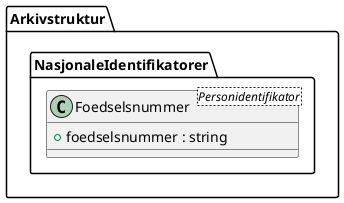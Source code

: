 @startuml
class Arkivstruktur.NasjonaleIdentifikatorer.Foedselsnummer <Personidentifikator> {
  +foedselsnummer : string
}
@enduml

